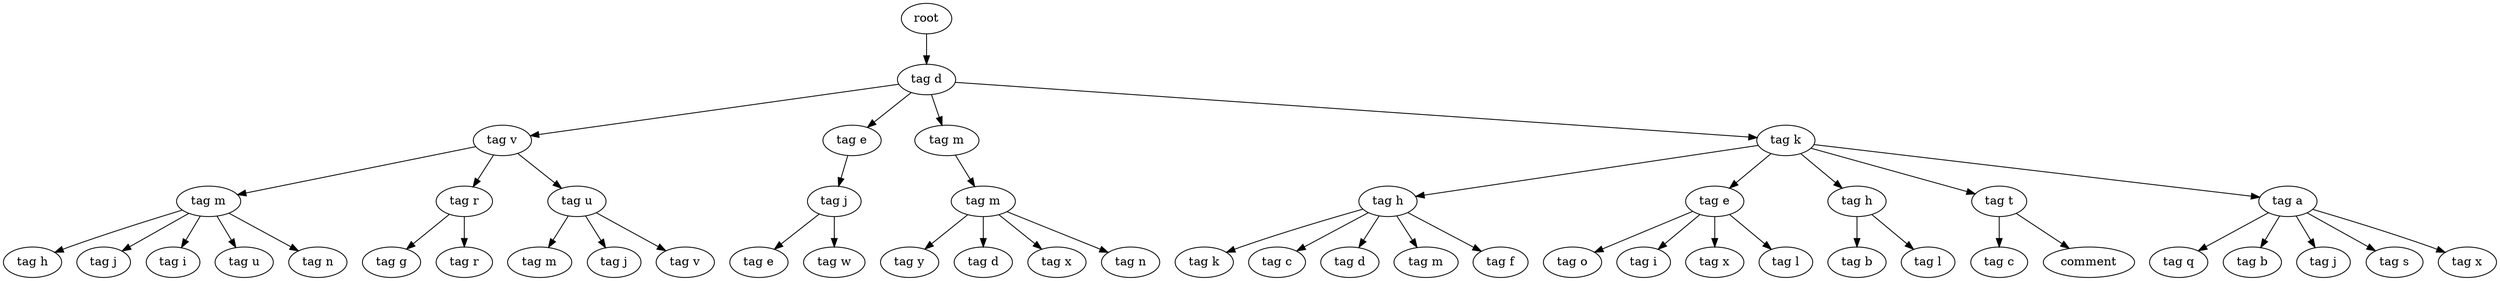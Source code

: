 digraph Tree{
0[label="root"];
0->00
00[label="tag d"];
00->000
000[label="tag v"];
000->0000
0000[label="tag m"];
0000->00000
00000[label="tag h"];
0000->00001
00001[label="tag j"];
0000->00002
00002[label="tag i"];
0000->00003
00003[label="tag u"];
0000->00004
00004[label="tag n"];
000->0001
0001[label="tag r"];
0001->00010
00010[label="tag g"];
0001->00011
00011[label="tag r"];
000->0002
0002[label="tag u"];
0002->00020
00020[label="tag m"];
0002->00021
00021[label="tag j"];
0002->00022
00022[label="tag v"];
00->001
001[label="tag e"];
001->0010
0010[label="tag j"];
0010->00100
00100[label="tag e"];
0010->00101
00101[label="tag w"];
00->002
002[label="tag m"];
002->0020
0020[label="tag m"];
0020->00200
00200[label="tag y"];
0020->00201
00201[label="tag d"];
0020->00202
00202[label="tag x"];
0020->00203
00203[label="tag n"];
00->003
003[label="tag k"];
003->0030
0030[label="tag h"];
0030->00300
00300[label="tag k"];
0030->00301
00301[label="tag c"];
0030->00302
00302[label="tag d"];
0030->00303
00303[label="tag m"];
0030->00304
00304[label="tag f"];
003->0031
0031[label="tag e"];
0031->00310
00310[label="tag o"];
0031->00311
00311[label="tag i"];
0031->00312
00312[label="tag x"];
0031->00313
00313[label="tag l"];
003->0032
0032[label="tag h"];
0032->00320
00320[label="tag b"];
0032->00321
00321[label="tag l"];
003->0033
0033[label="tag t"];
0033->00330
00330[label="tag c"];
0033->00331
00331[label="comment"];
003->0034
0034[label="tag a"];
0034->00340
00340[label="tag q"];
0034->00341
00341[label="tag b"];
0034->00342
00342[label="tag j"];
0034->00343
00343[label="tag s"];
0034->00344
00344[label="tag x"];
}
